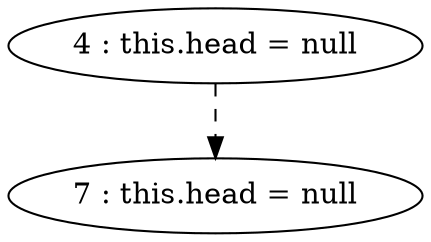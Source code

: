 digraph G {
"4 : this.head = null"
"4 : this.head = null" -> "7 : this.head = null" [style=dashed]
"7 : this.head = null"
}